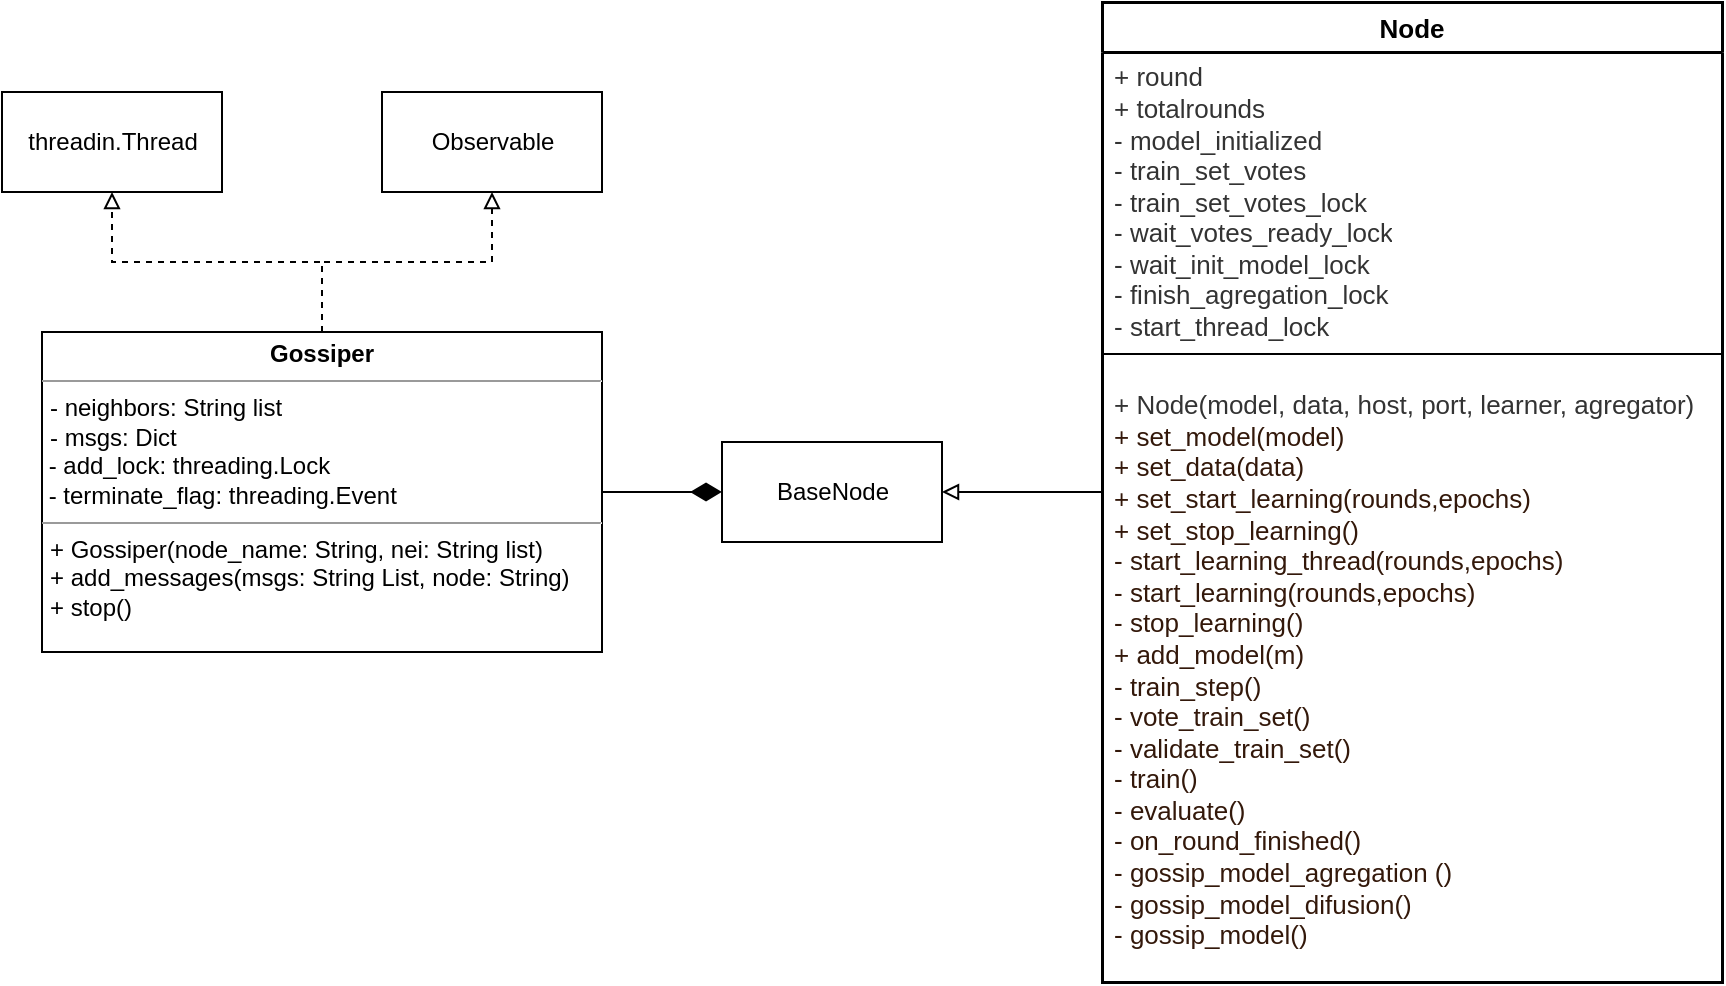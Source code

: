 <mxfile version="19.0.3" type="device"><diagram id="484S4B1htWLxdVBNY2-c" name="Page-1"><mxGraphModel dx="946" dy="609" grid="1" gridSize="10" guides="1" tooltips="1" connect="1" arrows="1" fold="1" page="1" pageScale="1" pageWidth="827" pageHeight="1169" math="0" shadow="0"><root><mxCell id="0"/><mxCell id="1" parent="0"/><mxCell id="Qxsy9CjSYlZ4I4s-BoaY-4" style="edgeStyle=orthogonalEdgeStyle;rounded=0;orthogonalLoop=1;jettySize=auto;html=1;entryX=0.5;entryY=1;entryDx=0;entryDy=0;dashed=1;endArrow=block;endFill=0;" parent="1" source="-xPldKCbIgKfkfvE1Lcp-58" target="Qxsy9CjSYlZ4I4s-BoaY-3" edge="1"><mxGeometry relative="1" as="geometry"/></mxCell><mxCell id="-xPldKCbIgKfkfvE1Lcp-58" value="&lt;p style=&quot;margin:0px;margin-top:4px;text-align:center;&quot;&gt;&lt;b&gt;Gossiper&lt;/b&gt;&lt;/p&gt;&lt;hr size=&quot;1&quot;&gt;&lt;p style=&quot;margin:0px;margin-left:4px;&quot;&gt;&lt;span style=&quot;background-color: initial;&quot;&gt;- neighbors: String list&lt;/span&gt;&lt;br&gt;&lt;/p&gt;&lt;p style=&quot;margin: 0px 0px 0px 4px;&quot;&gt;- msgs: Dict&lt;br&gt;&lt;/p&gt;&amp;nbsp;- add_lock: threading.Lock&lt;br&gt;&amp;nbsp;- terminate_flag: threading.Event&lt;br&gt;&lt;hr size=&quot;1&quot;&gt;&lt;p style=&quot;margin:0px;margin-left:4px;&quot;&gt;+ Gossiper(node_name: String, nei: String list)&lt;br&gt;&lt;/p&gt;&lt;p style=&quot;margin: 0px 0px 0px 4px;&quot;&gt;+ add_messages(msgs: String List, node: String)&lt;/p&gt;&lt;p style=&quot;margin: 0px 0px 0px 4px;&quot;&gt;+ stop()&lt;/p&gt;&lt;p style=&quot;margin: 0px 0px 0px 4px;&quot;&gt;&lt;br&gt;&lt;/p&gt;" style="verticalAlign=top;align=left;overflow=fill;fontSize=12;fontFamily=Helvetica;html=1;" parent="1" vertex="1"><mxGeometry x="150" y="370" width="280" height="160" as="geometry"/></mxCell><mxCell id="Qxsy9CjSYlZ4I4s-BoaY-2" value="threadin.Thread" style="html=1;" parent="1" vertex="1"><mxGeometry x="130" y="250" width="110" height="50" as="geometry"/></mxCell><mxCell id="Qxsy9CjSYlZ4I4s-BoaY-3" value="Observable" style="html=1;" parent="1" vertex="1"><mxGeometry x="320" y="250" width="110" height="50" as="geometry"/></mxCell><mxCell id="Qxsy9CjSYlZ4I4s-BoaY-5" style="edgeStyle=orthogonalEdgeStyle;rounded=0;orthogonalLoop=1;jettySize=auto;html=1;entryX=0.5;entryY=1;entryDx=0;entryDy=0;dashed=1;endArrow=block;endFill=0;exitX=0.5;exitY=0;exitDx=0;exitDy=0;" parent="1" source="-xPldKCbIgKfkfvE1Lcp-58" target="Qxsy9CjSYlZ4I4s-BoaY-2" edge="1"><mxGeometry relative="1" as="geometry"><mxPoint x="290" y="380" as="sourcePoint"/><mxPoint x="375" y="310" as="targetPoint"/></mxGeometry></mxCell><mxCell id="vsBBwWKdJ9RZaldiGmwM-2" style="edgeStyle=orthogonalEdgeStyle;rounded=0;orthogonalLoop=1;jettySize=auto;html=1;endArrow=diamondThin;endFill=1;endSize=13;exitX=1;exitY=0.5;exitDx=0;exitDy=0;" parent="1" source="-xPldKCbIgKfkfvE1Lcp-58" target="vsBBwWKdJ9RZaldiGmwM-1" edge="1"><mxGeometry relative="1" as="geometry"/></mxCell><mxCell id="vsBBwWKdJ9RZaldiGmwM-1" value="BaseNode" style="html=1;" parent="1" vertex="1"><mxGeometry x="490" y="425" width="110" height="50" as="geometry"/></mxCell><mxCell id="a-FAz5dreE1c9GH2N3co-5" style="edgeStyle=orthogonalEdgeStyle;rounded=0;orthogonalLoop=1;jettySize=auto;html=1;entryX=1;entryY=0.5;entryDx=0;entryDy=0;endArrow=block;endFill=0;" edge="1" parent="1" source="a-FAz5dreE1c9GH2N3co-1" target="vsBBwWKdJ9RZaldiGmwM-1"><mxGeometry relative="1" as="geometry"/></mxCell><mxCell id="a-FAz5dreE1c9GH2N3co-1" value="Node" style="html=1;overflow=block;blockSpacing=1;swimlane;childLayout=stackLayout;horizontal=1;horizontalStack=0;resizeParent=1;resizeParentMax=0;resizeLast=0;collapsible=0;marginBottom=0;swimlaneFillColor=#ffffff;startSize=25;whiteSpace=wrap;fontSize=13;fontStyle=1;align=center;spacing=0;strokeOpacity=100;fillOpacity=100;strokeWidth=1.5;" vertex="1" parent="1"><mxGeometry x="680" y="205" width="310" height="490" as="geometry"/></mxCell><mxCell id="a-FAz5dreE1c9GH2N3co-2" value="+ round&lt;br&gt;+ totalrounds&lt;br&gt;- model_initialized&lt;br&gt;- train_set_votes&lt;br&gt;- train_set_votes_lock&lt;br&gt;- wait_votes_ready_lock&lt;br&gt;&lt;span style=&quot;background-color: initial;&quot;&gt;- wait_init_model_lock&amp;nbsp;&lt;br&gt;&lt;/span&gt;&lt;span style=&quot;background-color: initial;&quot;&gt;- finish_agregation_lock&lt;br&gt;&lt;/span&gt;- start_thread_lock&lt;span style=&quot;background-color: initial;&quot;&gt;&lt;br&gt;&lt;/span&gt;" style="part=1;html=1;resizeHeight=0;strokeColor=none;fillColor=none;align=left;verticalAlign=middle;spacingLeft=4;spacingRight=4;overflow=hidden;rotatable=0;points=[[0,0.5],[1,0.5]];portConstraint=eastwest;swimlaneFillColor=#ffffff;strokeOpacity=100;fillOpacity=100;whiteSpace=wrap;fontSize=13;fontColor=#333333;" vertex="1" parent="a-FAz5dreE1c9GH2N3co-1"><mxGeometry y="25" width="310" height="150" as="geometry"/></mxCell><mxCell id="a-FAz5dreE1c9GH2N3co-3" value="" style="line;strokeWidth=1;fillColor=none;align=left;verticalAlign=middle;spacingTop=-1;spacingLeft=3;spacingRight=3;rotatable=0;labelPosition=right;points=[];portConstraint=eastwest;" vertex="1" parent="a-FAz5dreE1c9GH2N3co-1"><mxGeometry y="175" width="310" height="2" as="geometry"/></mxCell><mxCell id="a-FAz5dreE1c9GH2N3co-4" value="+ Node(model, data, host, port, learner, agregator)&lt;font color=&quot;#33180a&quot;&gt;&lt;br&gt;+ set_model(model) &lt;br&gt;+ set_data(data)&lt;/font&gt;&lt;font color=&quot;#33180a&quot;&gt;&lt;br&gt;+ set_start_learning(&lt;/font&gt;&lt;span style=&quot;color: rgb(51, 24, 10);&quot;&gt;rounds,epochs&lt;/span&gt;&lt;font color=&quot;#33180a&quot;&gt;)&lt;/font&gt;&lt;font color=&quot;#33180a&quot;&gt;&lt;br&gt;+ set_stop_learning()&lt;/font&gt;&lt;font color=&quot;#33180a&quot;&gt;&lt;br&gt;- start_learning_thread(rounds,epochs)&lt;br&gt;- start_learning(&lt;/font&gt;&lt;span style=&quot;color: rgb(51, 24, 10);&quot;&gt;rounds,epochs&lt;/span&gt;&lt;font color=&quot;#33180a&quot;&gt;)&lt;br&gt;- stop_learning()&lt;/font&gt;&lt;br style=&quot;color: rgb(51, 24, 10);&quot;&gt;&lt;span style=&quot;color: rgb(51, 24, 10);&quot;&gt;+ add_model(m)&lt;/span&gt;&lt;br style=&quot;color: rgb(51, 24, 10);&quot;&gt;&lt;span style=&quot;color: rgb(51, 24, 10);&quot;&gt;- train_step()&lt;/span&gt;&lt;br style=&quot;color: rgb(51, 24, 10);&quot;&gt;&lt;span style=&quot;color: rgb(51, 24, 10);&quot;&gt;- vote_train_set()&lt;/span&gt;&lt;br style=&quot;color: rgb(51, 24, 10);&quot;&gt;&lt;span style=&quot;color: rgb(51, 24, 10);&quot;&gt;- validate_train_set()&lt;/span&gt;&lt;font color=&quot;#33180a&quot;&gt;&lt;br&gt;- train()&lt;br&gt;- evaluate()&lt;br&gt;- on_round_finished()&lt;br&gt;- gossip_model_agregation ()&lt;br&gt;- gossip_model_difusion()&lt;br&gt;- gossip_model()&lt;br&gt;&lt;/font&gt;" style="part=1;html=1;resizeHeight=0;strokeColor=none;fillColor=none;align=left;verticalAlign=middle;spacingLeft=4;spacingRight=4;overflow=hidden;rotatable=0;points=[[0,0.5],[1,0.5]];portConstraint=eastwest;swimlaneFillColor=#ffffff;strokeOpacity=100;fillOpacity=100;whiteSpace=wrap;fontSize=13;fontColor=#333333;" vertex="1" parent="a-FAz5dreE1c9GH2N3co-1"><mxGeometry y="177" width="310" height="313" as="geometry"/></mxCell></root></mxGraphModel></diagram></mxfile>